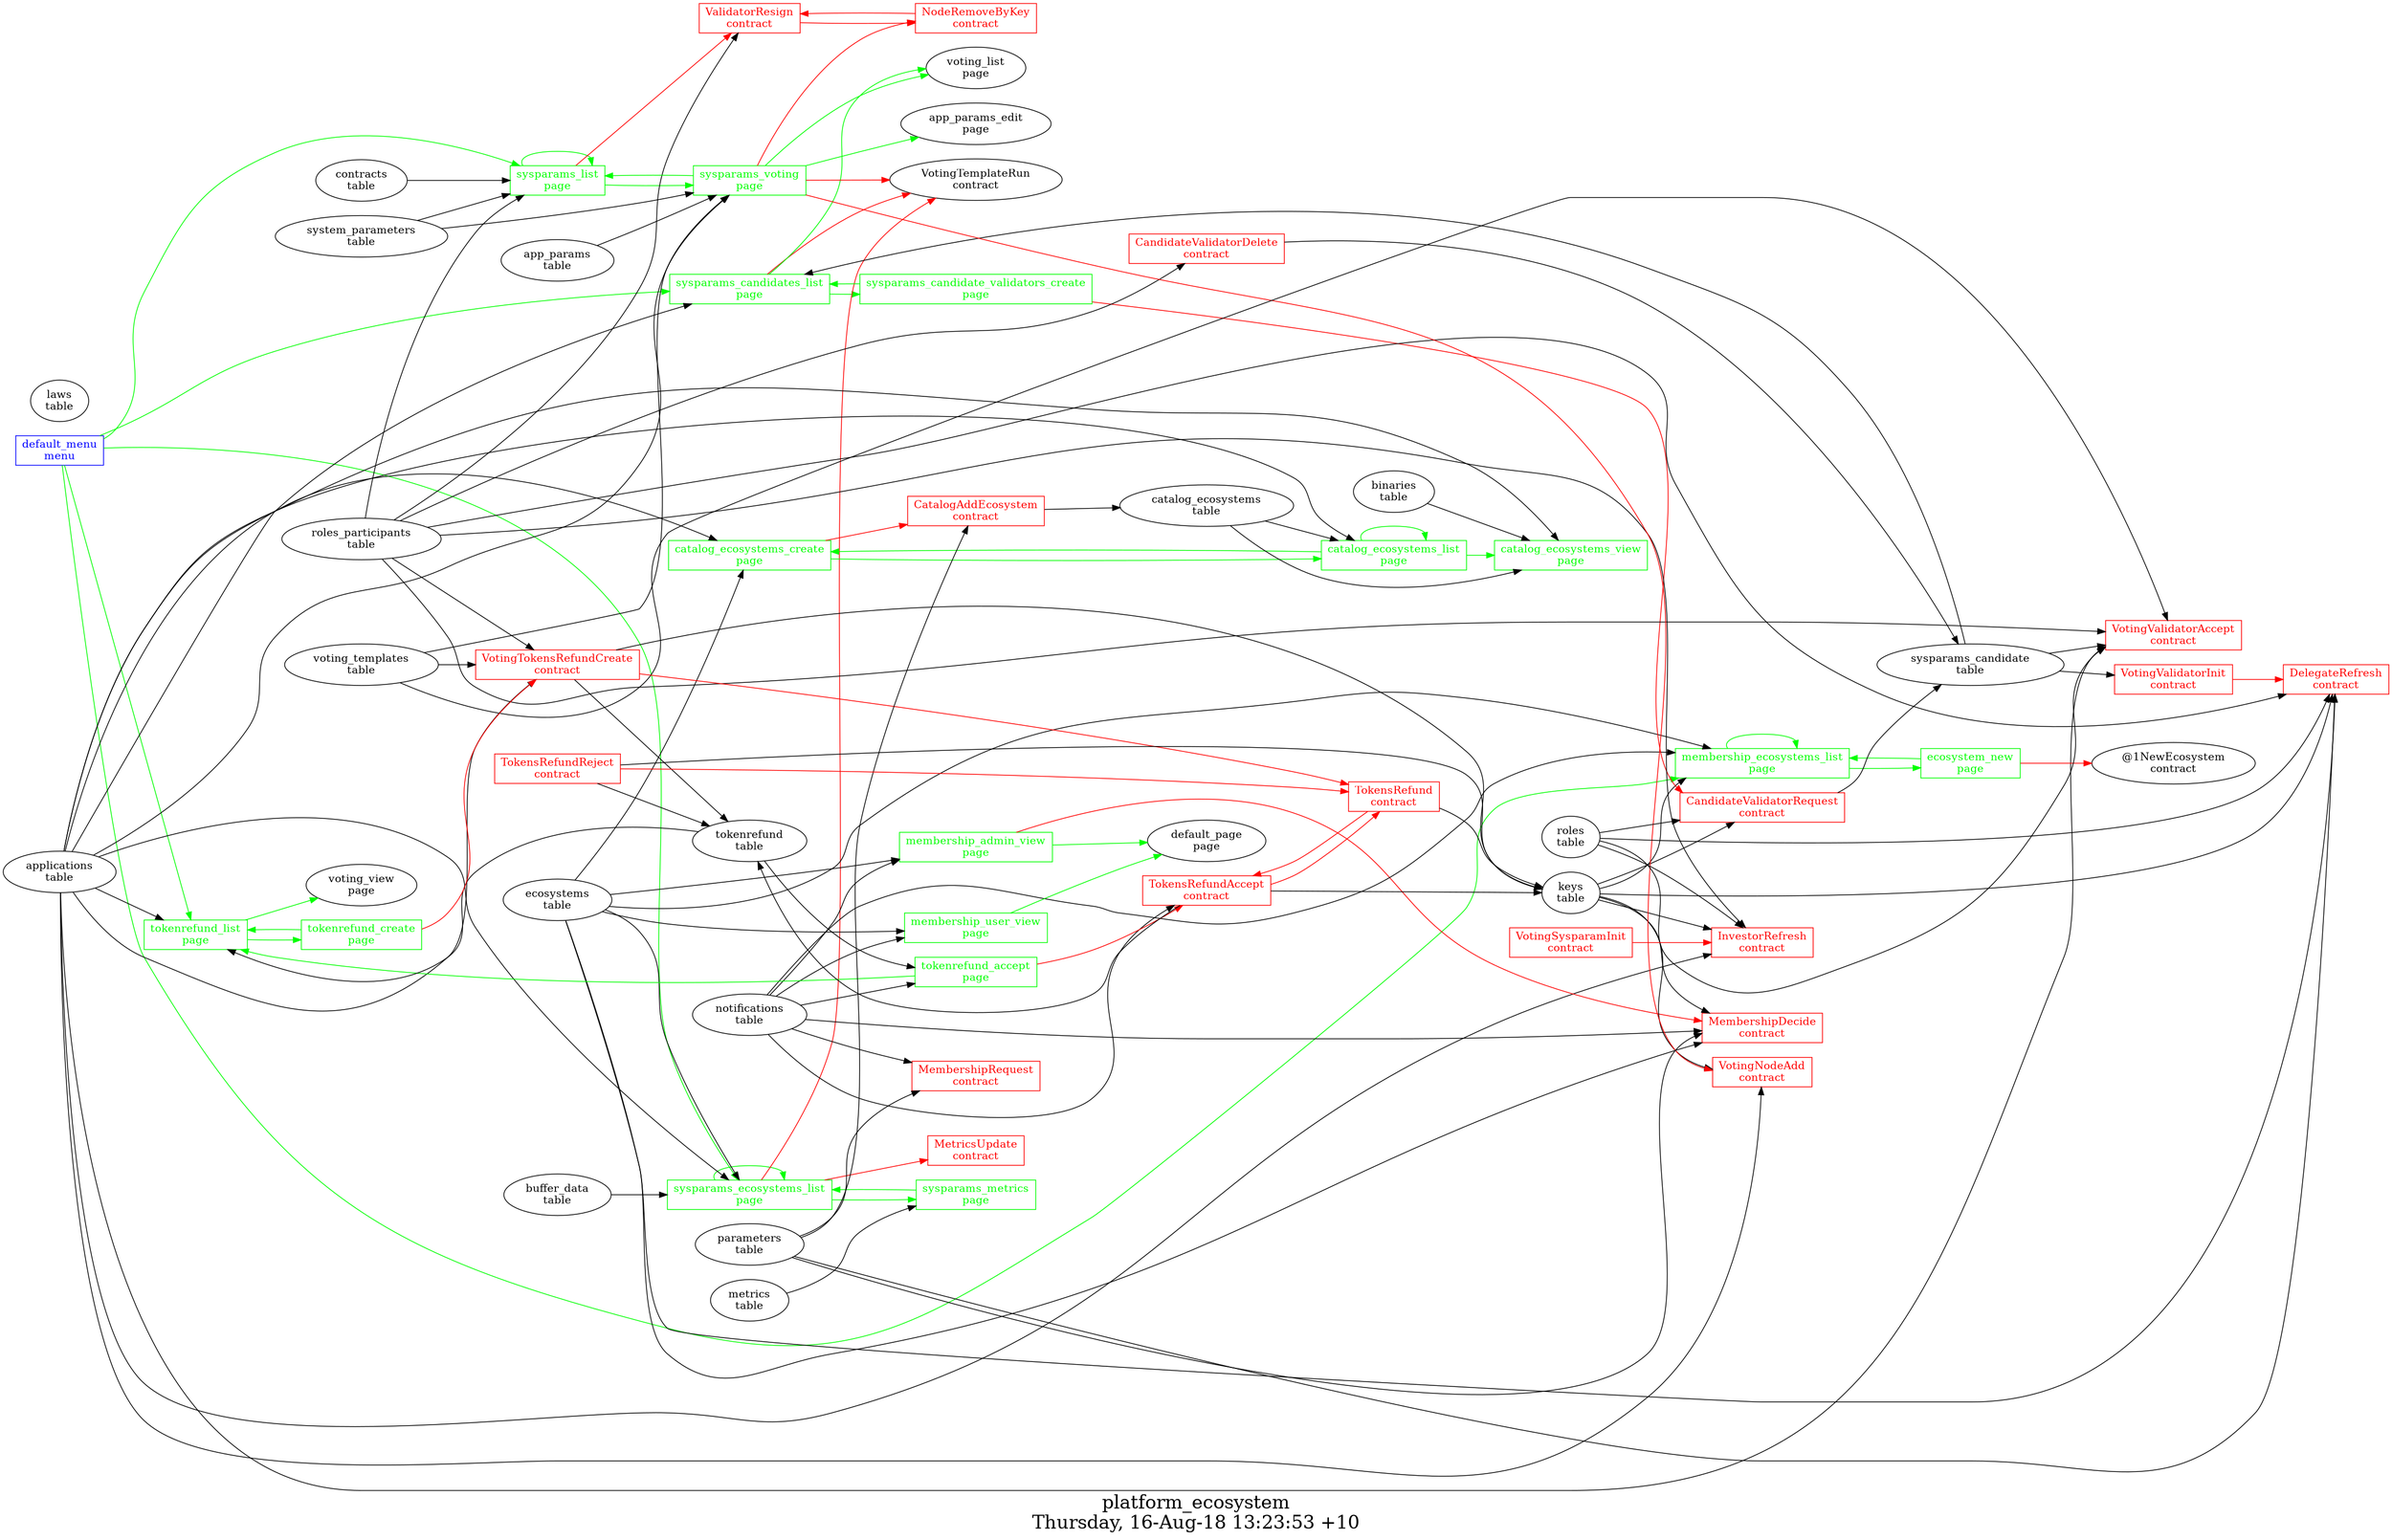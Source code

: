 digraph G {
fontsize="24";
label="platform_ecosystem\nThursday, 16-Aug-18 13:23:53 +10";
nojustify=true;
ordering=out;
rankdir=LR;
size="30";
"default_menu\nmenu" -> "sysparams_list\npage"  [ color=green ]
"default_menu\nmenu" -> "sysparams_candidates_list\npage"  [ color=green ]
"default_menu\nmenu" -> "sysparams_ecosystems_list\npage"  [ color=green ]
"default_menu\nmenu" -> "tokenrefund_list\npage"  [ color=green ]
"default_menu\nmenu" -> "membership_ecosystems_list\npage"  [ color=green ]
"default_menu\nmenu" [color=blue, fontcolor=blue, group=menus, shape=record];
"catalog_ecosystems_create\npage" -> "CatalogAddEcosystem\ncontract"  [ color=red ]
"applications\ntable" -> "catalog_ecosystems_create\npage"
"ecosystems\ntable" -> "catalog_ecosystems_create\npage"
"catalog_ecosystems_create\npage" -> "catalog_ecosystems_list\npage"  [ color=green ]
"catalog_ecosystems_create\npage" [color=green, fontcolor=green, group=pages, shape=record];
"applications\ntable" -> "catalog_ecosystems_list\npage"
"catalog_ecosystems\ntable" -> "catalog_ecosystems_list\npage"
"catalog_ecosystems_list\npage" -> "catalog_ecosystems_create\npage"  [ color=green ]
"catalog_ecosystems_list\npage" -> "catalog_ecosystems_list\npage"  [ color=green ]
"catalog_ecosystems_list\npage" -> "catalog_ecosystems_view\npage"  [ color=green ]
"catalog_ecosystems_list\npage" [color=green, fontcolor=green, group=pages, shape=record];
"applications\ntable" -> "catalog_ecosystems_view\npage"
"catalog_ecosystems\ntable" -> "catalog_ecosystems_view\npage"
"binaries\ntable" -> "catalog_ecosystems_view\npage"
"catalog_ecosystems_view\npage" [color=green, fontcolor=green, group=pages, shape=record];
"ecosystem_new\npage" -> "@1NewEcosystem\ncontract"  [ color=red ]
"ecosystem_new\npage" -> "membership_ecosystems_list\npage"  [ color=green ]
"ecosystem_new\npage" [color=green, fontcolor=green, group=pages, shape=record];
"membership_admin_view\npage" -> "MembershipDecide\ncontract"  [ color=red ]
"notifications\ntable" -> "membership_admin_view\npage"
"ecosystems\ntable" -> "membership_admin_view\npage"
"membership_admin_view\npage" -> "default_page\npage"  [ color=green ]
"membership_admin_view\npage" [color=green, fontcolor=green, group=pages, shape=record];
"ecosystems\ntable" -> "membership_ecosystems_list\npage"
"notifications\ntable" -> "membership_ecosystems_list\npage"
"keys\ntable" -> "membership_ecosystems_list\npage"
"membership_ecosystems_list\npage" -> "ecosystem_new\npage"  [ color=green ]
"membership_ecosystems_list\npage" -> "membership_ecosystems_list\npage"  [ color=green ]
"membership_ecosystems_list\npage" [color=green, fontcolor=green, group=pages, shape=record];
"notifications\ntable" -> "membership_user_view\npage"
"ecosystems\ntable" -> "membership_user_view\npage"
"membership_user_view\npage" -> "default_page\npage"  [ color=green ]
"membership_user_view\npage" [color=green, fontcolor=green, group=pages, shape=record];
"sysparams_candidate_validators_create\npage" -> "CandidateValidatorRequest\ncontract"  [ color=red ]
"sysparams_candidate_validators_create\npage" -> "sysparams_candidates_list\npage"  [ color=green ]
"sysparams_candidate_validators_create\npage" [color=green, fontcolor=green, group=pages, shape=record];
"sysparams_candidates_list\npage" -> "VotingTemplateRun\ncontract"  [ color=red ]
"applications\ntable" -> "sysparams_candidates_list\npage"
"sysparams_candidate\ntable" -> "sysparams_candidates_list\npage"
"sysparams_candidates_list\npage" -> "voting_list\npage"  [ color=green ]
"sysparams_candidates_list\npage" -> "sysparams_candidate_validators_create\npage"  [ color=green ]
"sysparams_candidates_list\npage" [color=green, fontcolor=green, group=pages, shape=record];
"sysparams_ecosystems_list\npage" -> "VotingTemplateRun\ncontract"  [ color=red ]
"sysparams_ecosystems_list\npage" -> "MetricsUpdate\ncontract"  [ color=red ]
"applications\ntable" -> "sysparams_ecosystems_list\npage"
"buffer_data\ntable" -> "sysparams_ecosystems_list\npage"
"ecosystems\ntable" -> "sysparams_ecosystems_list\npage"
"sysparams_ecosystems_list\npage" -> "sysparams_ecosystems_list\npage"  [ color=green ]
"sysparams_ecosystems_list\npage" -> "sysparams_metrics\npage"  [ color=green ]
"sysparams_ecosystems_list\npage" [color=green, fontcolor=green, group=pages, shape=record];
"sysparams_list\npage" -> "ValidatorResign\ncontract"  [ color=red ]
"system_parameters\ntable" -> "sysparams_list\npage"
"contracts\ntable" -> "sysparams_list\npage"
"roles_participants\ntable" -> "sysparams_list\npage"
"sysparams_list\npage" -> "sysparams_voting\npage"  [ color=green ]
"sysparams_list\npage" -> "sysparams_list\npage"  [ color=green ]
"sysparams_list\npage" [color=green, fontcolor=green, group=pages, shape=record];
"metrics\ntable" -> "sysparams_metrics\npage"
"sysparams_metrics\npage" -> "sysparams_ecosystems_list\npage"  [ color=green ]
"sysparams_metrics\npage" [color=green, fontcolor=green, group=pages, shape=record];
"sysparams_voting\npage" -> "VotingTemplateRun\ncontract"  [ color=red ]
"sysparams_voting\npage" -> "VotingNodeAdd\ncontract"  [ color=red ]
"sysparams_voting\npage" -> "NodeRemoveByKey\ncontract"  [ color=red ]
"applications\ntable" -> "sysparams_voting\npage"
"system_parameters\ntable" -> "sysparams_voting\npage"
"voting_templates\ntable" -> "sysparams_voting\npage"
"app_params\ntable" -> "sysparams_voting\npage"
"sysparams_voting\npage" -> "sysparams_list\npage"  [ color=green ]
"sysparams_voting\npage" -> "voting_list\npage"  [ color=green ]
"sysparams_voting\npage" -> "app_params_edit\npage"  [ color=green ]
"sysparams_voting\npage" [color=green, fontcolor=green, group=pages, shape=record];
"tokenrefund_accept\npage" -> "TokensRefundAccept\ncontract"  [ color=red ]
"notifications\ntable" -> "tokenrefund_accept\npage"
"tokenrefund\ntable" -> "tokenrefund_accept\npage"
"tokenrefund_accept\npage" -> "tokenrefund_list\npage"  [ color=green ]
"tokenrefund_accept\npage" [color=green, fontcolor=green, group=pages, shape=record];
"tokenrefund_create\npage" -> "VotingTokensRefundCreate\ncontract"  [ color=red ]
"tokenrefund_create\npage" -> "tokenrefund_list\npage"  [ color=green ]
"tokenrefund_create\npage" [color=green, fontcolor=green, group=pages, shape=record];
"applications\ntable" -> "tokenrefund_list\npage"
"tokenrefund\ntable" -> "tokenrefund_list\npage"
"tokenrefund_list\npage" -> "voting_view\npage"  [ color=green ]
"tokenrefund_list\npage" -> "tokenrefund_create\npage"  [ color=green ]
"tokenrefund_list\npage" [color=green, fontcolor=green, group=pages, shape=record];
"CandidateValidatorDelete\ncontract" -> "sysparams_candidate\ntable"  [ color="" ]
"roles_participants\ntable" -> "CandidateValidatorDelete\ncontract"
"CandidateValidatorDelete\ncontract" [color=red, fontcolor=red, group=contracts, shape=record];
"CandidateValidatorRequest\ncontract" -> "sysparams_candidate\ntable"  [ color="" ]
"keys\ntable" -> "CandidateValidatorRequest\ncontract"
"roles\ntable" -> "CandidateValidatorRequest\ncontract"
"CandidateValidatorRequest\ncontract" [color=red, fontcolor=red, group=contracts, shape=record];
"CatalogAddEcosystem\ncontract" -> "catalog_ecosystems\ntable"  [ color="" ]
"parameters\ntable" -> "CatalogAddEcosystem\ncontract"
"CatalogAddEcosystem\ncontract" [color=red, fontcolor=red, group=contracts, shape=record];
"roles\ntable" -> "DelegateRefresh\ncontract"
"ecosystems\ntable" -> "DelegateRefresh\ncontract"
"parameters\ntable" -> "DelegateRefresh\ncontract"
"roles_participants\ntable" -> "DelegateRefresh\ncontract"
"keys\ntable" -> "DelegateRefresh\ncontract"
"DelegateRefresh\ncontract" [color=red, fontcolor=red, group=contracts, shape=record];
"roles\ntable" -> "InvestorRefresh\ncontract"
"applications\ntable" -> "InvestorRefresh\ncontract"
"keys\ntable" -> "InvestorRefresh\ncontract"
"roles_participants\ntable" -> "InvestorRefresh\ncontract"
"InvestorRefresh\ncontract" [color=red, fontcolor=red, group=contracts, shape=record];
"notifications\ntable" -> "MembershipDecide\ncontract"
"parameters\ntable" -> "MembershipDecide\ncontract"
"keys\ntable" -> "MembershipDecide\ncontract"
"ecosystems\ntable" -> "MembershipDecide\ncontract"
"MembershipDecide\ncontract" [color=red, fontcolor=red, group=contracts, shape=record];
"notifications\ntable" -> "MembershipRequest\ncontract"
"parameters\ntable" -> "MembershipRequest\ncontract"
"MembershipRequest\ncontract" [color=red, fontcolor=red, group=contracts, shape=record];
"MetricsUpdate\ncontract" [color=red, fontcolor=red, group=contracts, shape=record];
"NodeRemoveByKey\ncontract" -> "ValidatorResign\ncontract"  [ color=red ]
"NodeRemoveByKey\ncontract" [color=red, fontcolor=red, group=contracts, shape=record];
"TokensRefund\ncontract" -> "TokensRefundAccept\ncontract"  [ color=red ]
"TokensRefund\ncontract" -> "keys\ntable"  [ color="" ]
"TokensRefund\ncontract" [color=red, fontcolor=red, group=contracts, shape=record];
"TokensRefundAccept\ncontract" -> "TokensRefund\ncontract"  [ color=red ]
"TokensRefundAccept\ncontract" -> "keys\ntable"  [ color="" ]
"TokensRefundAccept\ncontract" -> "tokenrefund\ntable"  [ color="" ]
"notifications\ntable" -> "TokensRefundAccept\ncontract"
"TokensRefundAccept\ncontract" [color=red, fontcolor=red, group=contracts, shape=record];
"TokensRefundReject\ncontract" -> "TokensRefund\ncontract"  [ color=red ]
"TokensRefundReject\ncontract" -> "keys\ntable"  [ color="" ]
"TokensRefundReject\ncontract" -> "tokenrefund\ntable"  [ color="" ]
"TokensRefundReject\ncontract" [color=red, fontcolor=red, group=contracts, shape=record];
"ValidatorResign\ncontract" -> "NodeRemoveByKey\ncontract"  [ color=red ]
"roles_participants\ntable" -> "ValidatorResign\ncontract"
"ValidatorResign\ncontract" [color=red, fontcolor=red, group=contracts, shape=record];
"keys\ntable" -> "VotingNodeAdd\ncontract"
"applications\ntable" -> "VotingNodeAdd\ncontract"
"VotingNodeAdd\ncontract" [color=red, fontcolor=red, group=contracts, shape=record];
"VotingSysparamInit\ncontract" -> "InvestorRefresh\ncontract"  [ color=red ]
"VotingSysparamInit\ncontract" [color=red, fontcolor=red, group=contracts, shape=record];
"VotingTokensRefundCreate\ncontract" -> "TokensRefund\ncontract"  [ color=red ]
"VotingTokensRefundCreate\ncontract" -> "keys\ntable"  [ color="" ]
"VotingTokensRefundCreate\ncontract" -> "tokenrefund\ntable"  [ color="" ]
"applications\ntable" -> "VotingTokensRefundCreate\ncontract"
"voting_templates\ntable" -> "VotingTokensRefundCreate\ncontract"
"roles_participants\ntable" -> "VotingTokensRefundCreate\ncontract"
"VotingTokensRefundCreate\ncontract" [color=red, fontcolor=red, group=contracts, shape=record];
"applications\ntable" -> "VotingValidatorAccept\ncontract"
"voting_templates\ntable" -> "VotingValidatorAccept\ncontract"
"sysparams_candidate\ntable" -> "VotingValidatorAccept\ncontract"
"roles_participants\ntable" -> "VotingValidatorAccept\ncontract"
"roles\ntable" -> "VotingValidatorAccept\ncontract"
"VotingValidatorAccept\ncontract" [color=red, fontcolor=red, group=contracts, shape=record];
"VotingValidatorInit\ncontract" -> "DelegateRefresh\ncontract"  [ color=red ]
"sysparams_candidate\ntable" -> "VotingValidatorInit\ncontract"
"VotingValidatorInit\ncontract" [color=red, fontcolor=red, group=contracts, shape=record];
"catalog_ecosystems\ntable" [color="", fontcolor="", group=tables, shape=""];
"laws\ntable" [color="", fontcolor="", group=tables, shape=""];
"sysparams_candidate\ntable" [color="", fontcolor="", group=tables, shape=""];
"tokenrefund\ntable" [color="", fontcolor="", group=tables, shape=""];
}
